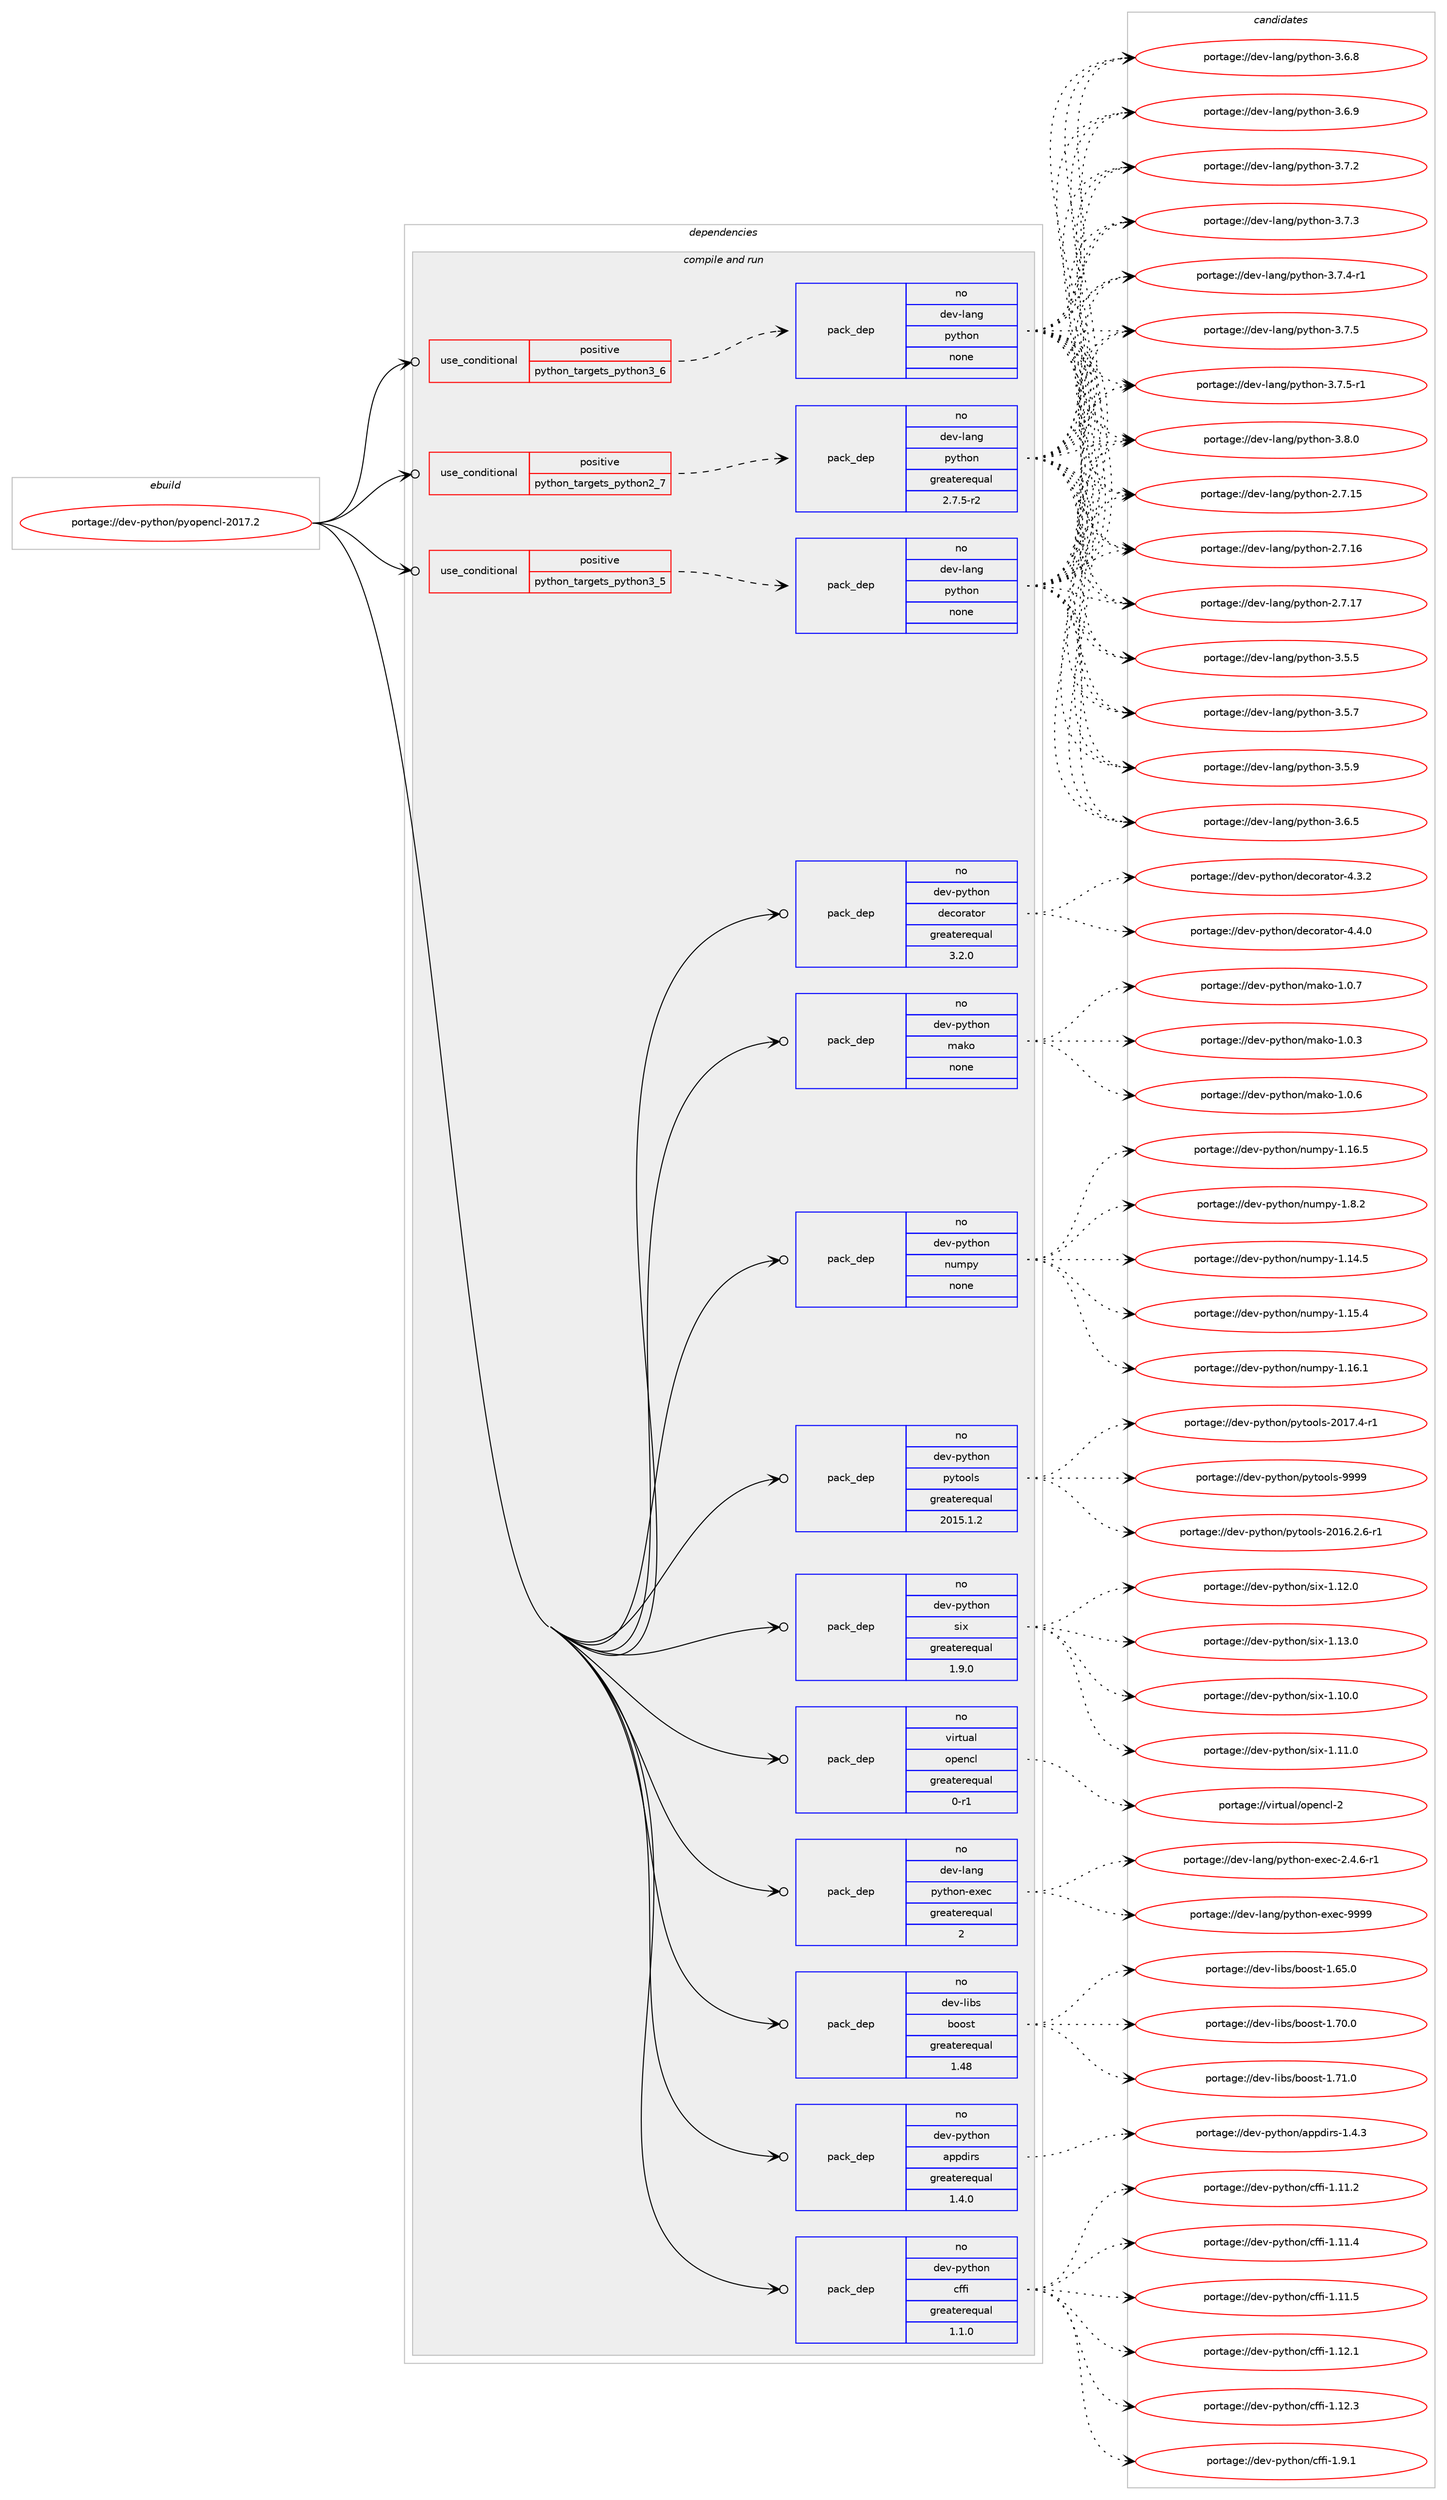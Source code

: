 digraph prolog {

# *************
# Graph options
# *************

newrank=true;
concentrate=true;
compound=true;
graph [rankdir=LR,fontname=Helvetica,fontsize=10,ranksep=1.5];#, ranksep=2.5, nodesep=0.2];
edge  [arrowhead=vee];
node  [fontname=Helvetica,fontsize=10];

# **********
# The ebuild
# **********

subgraph cluster_leftcol {
color=gray;
rank=same;
label=<<i>ebuild</i>>;
id [label="portage://dev-python/pyopencl-2017.2", color=red, width=4, href="../dev-python/pyopencl-2017.2.svg"];
}

# ****************
# The dependencies
# ****************

subgraph cluster_midcol {
color=gray;
label=<<i>dependencies</i>>;
subgraph cluster_compile {
fillcolor="#eeeeee";
style=filled;
label=<<i>compile</i>>;
}
subgraph cluster_compileandrun {
fillcolor="#eeeeee";
style=filled;
label=<<i>compile and run</i>>;
subgraph cond35784 {
dependency162640 [label=<<TABLE BORDER="0" CELLBORDER="1" CELLSPACING="0" CELLPADDING="4"><TR><TD ROWSPAN="3" CELLPADDING="10">use_conditional</TD></TR><TR><TD>positive</TD></TR><TR><TD>python_targets_python2_7</TD></TR></TABLE>>, shape=none, color=red];
subgraph pack123476 {
dependency162641 [label=<<TABLE BORDER="0" CELLBORDER="1" CELLSPACING="0" CELLPADDING="4" WIDTH="220"><TR><TD ROWSPAN="6" CELLPADDING="30">pack_dep</TD></TR><TR><TD WIDTH="110">no</TD></TR><TR><TD>dev-lang</TD></TR><TR><TD>python</TD></TR><TR><TD>greaterequal</TD></TR><TR><TD>2.7.5-r2</TD></TR></TABLE>>, shape=none, color=blue];
}
dependency162640:e -> dependency162641:w [weight=20,style="dashed",arrowhead="vee"];
}
id:e -> dependency162640:w [weight=20,style="solid",arrowhead="odotvee"];
subgraph cond35785 {
dependency162642 [label=<<TABLE BORDER="0" CELLBORDER="1" CELLSPACING="0" CELLPADDING="4"><TR><TD ROWSPAN="3" CELLPADDING="10">use_conditional</TD></TR><TR><TD>positive</TD></TR><TR><TD>python_targets_python3_5</TD></TR></TABLE>>, shape=none, color=red];
subgraph pack123477 {
dependency162643 [label=<<TABLE BORDER="0" CELLBORDER="1" CELLSPACING="0" CELLPADDING="4" WIDTH="220"><TR><TD ROWSPAN="6" CELLPADDING="30">pack_dep</TD></TR><TR><TD WIDTH="110">no</TD></TR><TR><TD>dev-lang</TD></TR><TR><TD>python</TD></TR><TR><TD>none</TD></TR><TR><TD></TD></TR></TABLE>>, shape=none, color=blue];
}
dependency162642:e -> dependency162643:w [weight=20,style="dashed",arrowhead="vee"];
}
id:e -> dependency162642:w [weight=20,style="solid",arrowhead="odotvee"];
subgraph cond35786 {
dependency162644 [label=<<TABLE BORDER="0" CELLBORDER="1" CELLSPACING="0" CELLPADDING="4"><TR><TD ROWSPAN="3" CELLPADDING="10">use_conditional</TD></TR><TR><TD>positive</TD></TR><TR><TD>python_targets_python3_6</TD></TR></TABLE>>, shape=none, color=red];
subgraph pack123478 {
dependency162645 [label=<<TABLE BORDER="0" CELLBORDER="1" CELLSPACING="0" CELLPADDING="4" WIDTH="220"><TR><TD ROWSPAN="6" CELLPADDING="30">pack_dep</TD></TR><TR><TD WIDTH="110">no</TD></TR><TR><TD>dev-lang</TD></TR><TR><TD>python</TD></TR><TR><TD>none</TD></TR><TR><TD></TD></TR></TABLE>>, shape=none, color=blue];
}
dependency162644:e -> dependency162645:w [weight=20,style="dashed",arrowhead="vee"];
}
id:e -> dependency162644:w [weight=20,style="solid",arrowhead="odotvee"];
subgraph pack123479 {
dependency162646 [label=<<TABLE BORDER="0" CELLBORDER="1" CELLSPACING="0" CELLPADDING="4" WIDTH="220"><TR><TD ROWSPAN="6" CELLPADDING="30">pack_dep</TD></TR><TR><TD WIDTH="110">no</TD></TR><TR><TD>dev-lang</TD></TR><TR><TD>python-exec</TD></TR><TR><TD>greaterequal</TD></TR><TR><TD>2</TD></TR></TABLE>>, shape=none, color=blue];
}
id:e -> dependency162646:w [weight=20,style="solid",arrowhead="odotvee"];
subgraph pack123480 {
dependency162647 [label=<<TABLE BORDER="0" CELLBORDER="1" CELLSPACING="0" CELLPADDING="4" WIDTH="220"><TR><TD ROWSPAN="6" CELLPADDING="30">pack_dep</TD></TR><TR><TD WIDTH="110">no</TD></TR><TR><TD>dev-libs</TD></TR><TR><TD>boost</TD></TR><TR><TD>greaterequal</TD></TR><TR><TD>1.48</TD></TR></TABLE>>, shape=none, color=blue];
}
id:e -> dependency162647:w [weight=20,style="solid",arrowhead="odotvee"];
subgraph pack123481 {
dependency162648 [label=<<TABLE BORDER="0" CELLBORDER="1" CELLSPACING="0" CELLPADDING="4" WIDTH="220"><TR><TD ROWSPAN="6" CELLPADDING="30">pack_dep</TD></TR><TR><TD WIDTH="110">no</TD></TR><TR><TD>dev-python</TD></TR><TR><TD>appdirs</TD></TR><TR><TD>greaterequal</TD></TR><TR><TD>1.4.0</TD></TR></TABLE>>, shape=none, color=blue];
}
id:e -> dependency162648:w [weight=20,style="solid",arrowhead="odotvee"];
subgraph pack123482 {
dependency162649 [label=<<TABLE BORDER="0" CELLBORDER="1" CELLSPACING="0" CELLPADDING="4" WIDTH="220"><TR><TD ROWSPAN="6" CELLPADDING="30">pack_dep</TD></TR><TR><TD WIDTH="110">no</TD></TR><TR><TD>dev-python</TD></TR><TR><TD>cffi</TD></TR><TR><TD>greaterequal</TD></TR><TR><TD>1.1.0</TD></TR></TABLE>>, shape=none, color=blue];
}
id:e -> dependency162649:w [weight=20,style="solid",arrowhead="odotvee"];
subgraph pack123483 {
dependency162650 [label=<<TABLE BORDER="0" CELLBORDER="1" CELLSPACING="0" CELLPADDING="4" WIDTH="220"><TR><TD ROWSPAN="6" CELLPADDING="30">pack_dep</TD></TR><TR><TD WIDTH="110">no</TD></TR><TR><TD>dev-python</TD></TR><TR><TD>decorator</TD></TR><TR><TD>greaterequal</TD></TR><TR><TD>3.2.0</TD></TR></TABLE>>, shape=none, color=blue];
}
id:e -> dependency162650:w [weight=20,style="solid",arrowhead="odotvee"];
subgraph pack123484 {
dependency162651 [label=<<TABLE BORDER="0" CELLBORDER="1" CELLSPACING="0" CELLPADDING="4" WIDTH="220"><TR><TD ROWSPAN="6" CELLPADDING="30">pack_dep</TD></TR><TR><TD WIDTH="110">no</TD></TR><TR><TD>dev-python</TD></TR><TR><TD>mako</TD></TR><TR><TD>none</TD></TR><TR><TD></TD></TR></TABLE>>, shape=none, color=blue];
}
id:e -> dependency162651:w [weight=20,style="solid",arrowhead="odotvee"];
subgraph pack123485 {
dependency162652 [label=<<TABLE BORDER="0" CELLBORDER="1" CELLSPACING="0" CELLPADDING="4" WIDTH="220"><TR><TD ROWSPAN="6" CELLPADDING="30">pack_dep</TD></TR><TR><TD WIDTH="110">no</TD></TR><TR><TD>dev-python</TD></TR><TR><TD>numpy</TD></TR><TR><TD>none</TD></TR><TR><TD></TD></TR></TABLE>>, shape=none, color=blue];
}
id:e -> dependency162652:w [weight=20,style="solid",arrowhead="odotvee"];
subgraph pack123486 {
dependency162653 [label=<<TABLE BORDER="0" CELLBORDER="1" CELLSPACING="0" CELLPADDING="4" WIDTH="220"><TR><TD ROWSPAN="6" CELLPADDING="30">pack_dep</TD></TR><TR><TD WIDTH="110">no</TD></TR><TR><TD>dev-python</TD></TR><TR><TD>pytools</TD></TR><TR><TD>greaterequal</TD></TR><TR><TD>2015.1.2</TD></TR></TABLE>>, shape=none, color=blue];
}
id:e -> dependency162653:w [weight=20,style="solid",arrowhead="odotvee"];
subgraph pack123487 {
dependency162654 [label=<<TABLE BORDER="0" CELLBORDER="1" CELLSPACING="0" CELLPADDING="4" WIDTH="220"><TR><TD ROWSPAN="6" CELLPADDING="30">pack_dep</TD></TR><TR><TD WIDTH="110">no</TD></TR><TR><TD>dev-python</TD></TR><TR><TD>six</TD></TR><TR><TD>greaterequal</TD></TR><TR><TD>1.9.0</TD></TR></TABLE>>, shape=none, color=blue];
}
id:e -> dependency162654:w [weight=20,style="solid",arrowhead="odotvee"];
subgraph pack123488 {
dependency162655 [label=<<TABLE BORDER="0" CELLBORDER="1" CELLSPACING="0" CELLPADDING="4" WIDTH="220"><TR><TD ROWSPAN="6" CELLPADDING="30">pack_dep</TD></TR><TR><TD WIDTH="110">no</TD></TR><TR><TD>virtual</TD></TR><TR><TD>opencl</TD></TR><TR><TD>greaterequal</TD></TR><TR><TD>0-r1</TD></TR></TABLE>>, shape=none, color=blue];
}
id:e -> dependency162655:w [weight=20,style="solid",arrowhead="odotvee"];
}
subgraph cluster_run {
fillcolor="#eeeeee";
style=filled;
label=<<i>run</i>>;
}
}

# **************
# The candidates
# **************

subgraph cluster_choices {
rank=same;
color=gray;
label=<<i>candidates</i>>;

subgraph choice123476 {
color=black;
nodesep=1;
choiceportage10010111845108971101034711212111610411111045504655464953 [label="portage://dev-lang/python-2.7.15", color=red, width=4,href="../dev-lang/python-2.7.15.svg"];
choiceportage10010111845108971101034711212111610411111045504655464954 [label="portage://dev-lang/python-2.7.16", color=red, width=4,href="../dev-lang/python-2.7.16.svg"];
choiceportage10010111845108971101034711212111610411111045504655464955 [label="portage://dev-lang/python-2.7.17", color=red, width=4,href="../dev-lang/python-2.7.17.svg"];
choiceportage100101118451089711010347112121116104111110455146534653 [label="portage://dev-lang/python-3.5.5", color=red, width=4,href="../dev-lang/python-3.5.5.svg"];
choiceportage100101118451089711010347112121116104111110455146534655 [label="portage://dev-lang/python-3.5.7", color=red, width=4,href="../dev-lang/python-3.5.7.svg"];
choiceportage100101118451089711010347112121116104111110455146534657 [label="portage://dev-lang/python-3.5.9", color=red, width=4,href="../dev-lang/python-3.5.9.svg"];
choiceportage100101118451089711010347112121116104111110455146544653 [label="portage://dev-lang/python-3.6.5", color=red, width=4,href="../dev-lang/python-3.6.5.svg"];
choiceportage100101118451089711010347112121116104111110455146544656 [label="portage://dev-lang/python-3.6.8", color=red, width=4,href="../dev-lang/python-3.6.8.svg"];
choiceportage100101118451089711010347112121116104111110455146544657 [label="portage://dev-lang/python-3.6.9", color=red, width=4,href="../dev-lang/python-3.6.9.svg"];
choiceportage100101118451089711010347112121116104111110455146554650 [label="portage://dev-lang/python-3.7.2", color=red, width=4,href="../dev-lang/python-3.7.2.svg"];
choiceportage100101118451089711010347112121116104111110455146554651 [label="portage://dev-lang/python-3.7.3", color=red, width=4,href="../dev-lang/python-3.7.3.svg"];
choiceportage1001011184510897110103471121211161041111104551465546524511449 [label="portage://dev-lang/python-3.7.4-r1", color=red, width=4,href="../dev-lang/python-3.7.4-r1.svg"];
choiceportage100101118451089711010347112121116104111110455146554653 [label="portage://dev-lang/python-3.7.5", color=red, width=4,href="../dev-lang/python-3.7.5.svg"];
choiceportage1001011184510897110103471121211161041111104551465546534511449 [label="portage://dev-lang/python-3.7.5-r1", color=red, width=4,href="../dev-lang/python-3.7.5-r1.svg"];
choiceportage100101118451089711010347112121116104111110455146564648 [label="portage://dev-lang/python-3.8.0", color=red, width=4,href="../dev-lang/python-3.8.0.svg"];
dependency162641:e -> choiceportage10010111845108971101034711212111610411111045504655464953:w [style=dotted,weight="100"];
dependency162641:e -> choiceportage10010111845108971101034711212111610411111045504655464954:w [style=dotted,weight="100"];
dependency162641:e -> choiceportage10010111845108971101034711212111610411111045504655464955:w [style=dotted,weight="100"];
dependency162641:e -> choiceportage100101118451089711010347112121116104111110455146534653:w [style=dotted,weight="100"];
dependency162641:e -> choiceportage100101118451089711010347112121116104111110455146534655:w [style=dotted,weight="100"];
dependency162641:e -> choiceportage100101118451089711010347112121116104111110455146534657:w [style=dotted,weight="100"];
dependency162641:e -> choiceportage100101118451089711010347112121116104111110455146544653:w [style=dotted,weight="100"];
dependency162641:e -> choiceportage100101118451089711010347112121116104111110455146544656:w [style=dotted,weight="100"];
dependency162641:e -> choiceportage100101118451089711010347112121116104111110455146544657:w [style=dotted,weight="100"];
dependency162641:e -> choiceportage100101118451089711010347112121116104111110455146554650:w [style=dotted,weight="100"];
dependency162641:e -> choiceportage100101118451089711010347112121116104111110455146554651:w [style=dotted,weight="100"];
dependency162641:e -> choiceportage1001011184510897110103471121211161041111104551465546524511449:w [style=dotted,weight="100"];
dependency162641:e -> choiceportage100101118451089711010347112121116104111110455146554653:w [style=dotted,weight="100"];
dependency162641:e -> choiceportage1001011184510897110103471121211161041111104551465546534511449:w [style=dotted,weight="100"];
dependency162641:e -> choiceportage100101118451089711010347112121116104111110455146564648:w [style=dotted,weight="100"];
}
subgraph choice123477 {
color=black;
nodesep=1;
choiceportage10010111845108971101034711212111610411111045504655464953 [label="portage://dev-lang/python-2.7.15", color=red, width=4,href="../dev-lang/python-2.7.15.svg"];
choiceportage10010111845108971101034711212111610411111045504655464954 [label="portage://dev-lang/python-2.7.16", color=red, width=4,href="../dev-lang/python-2.7.16.svg"];
choiceportage10010111845108971101034711212111610411111045504655464955 [label="portage://dev-lang/python-2.7.17", color=red, width=4,href="../dev-lang/python-2.7.17.svg"];
choiceportage100101118451089711010347112121116104111110455146534653 [label="portage://dev-lang/python-3.5.5", color=red, width=4,href="../dev-lang/python-3.5.5.svg"];
choiceportage100101118451089711010347112121116104111110455146534655 [label="portage://dev-lang/python-3.5.7", color=red, width=4,href="../dev-lang/python-3.5.7.svg"];
choiceportage100101118451089711010347112121116104111110455146534657 [label="portage://dev-lang/python-3.5.9", color=red, width=4,href="../dev-lang/python-3.5.9.svg"];
choiceportage100101118451089711010347112121116104111110455146544653 [label="portage://dev-lang/python-3.6.5", color=red, width=4,href="../dev-lang/python-3.6.5.svg"];
choiceportage100101118451089711010347112121116104111110455146544656 [label="portage://dev-lang/python-3.6.8", color=red, width=4,href="../dev-lang/python-3.6.8.svg"];
choiceportage100101118451089711010347112121116104111110455146544657 [label="portage://dev-lang/python-3.6.9", color=red, width=4,href="../dev-lang/python-3.6.9.svg"];
choiceportage100101118451089711010347112121116104111110455146554650 [label="portage://dev-lang/python-3.7.2", color=red, width=4,href="../dev-lang/python-3.7.2.svg"];
choiceportage100101118451089711010347112121116104111110455146554651 [label="portage://dev-lang/python-3.7.3", color=red, width=4,href="../dev-lang/python-3.7.3.svg"];
choiceportage1001011184510897110103471121211161041111104551465546524511449 [label="portage://dev-lang/python-3.7.4-r1", color=red, width=4,href="../dev-lang/python-3.7.4-r1.svg"];
choiceportage100101118451089711010347112121116104111110455146554653 [label="portage://dev-lang/python-3.7.5", color=red, width=4,href="../dev-lang/python-3.7.5.svg"];
choiceportage1001011184510897110103471121211161041111104551465546534511449 [label="portage://dev-lang/python-3.7.5-r1", color=red, width=4,href="../dev-lang/python-3.7.5-r1.svg"];
choiceportage100101118451089711010347112121116104111110455146564648 [label="portage://dev-lang/python-3.8.0", color=red, width=4,href="../dev-lang/python-3.8.0.svg"];
dependency162643:e -> choiceportage10010111845108971101034711212111610411111045504655464953:w [style=dotted,weight="100"];
dependency162643:e -> choiceportage10010111845108971101034711212111610411111045504655464954:w [style=dotted,weight="100"];
dependency162643:e -> choiceportage10010111845108971101034711212111610411111045504655464955:w [style=dotted,weight="100"];
dependency162643:e -> choiceportage100101118451089711010347112121116104111110455146534653:w [style=dotted,weight="100"];
dependency162643:e -> choiceportage100101118451089711010347112121116104111110455146534655:w [style=dotted,weight="100"];
dependency162643:e -> choiceportage100101118451089711010347112121116104111110455146534657:w [style=dotted,weight="100"];
dependency162643:e -> choiceportage100101118451089711010347112121116104111110455146544653:w [style=dotted,weight="100"];
dependency162643:e -> choiceportage100101118451089711010347112121116104111110455146544656:w [style=dotted,weight="100"];
dependency162643:e -> choiceportage100101118451089711010347112121116104111110455146544657:w [style=dotted,weight="100"];
dependency162643:e -> choiceportage100101118451089711010347112121116104111110455146554650:w [style=dotted,weight="100"];
dependency162643:e -> choiceportage100101118451089711010347112121116104111110455146554651:w [style=dotted,weight="100"];
dependency162643:e -> choiceportage1001011184510897110103471121211161041111104551465546524511449:w [style=dotted,weight="100"];
dependency162643:e -> choiceportage100101118451089711010347112121116104111110455146554653:w [style=dotted,weight="100"];
dependency162643:e -> choiceportage1001011184510897110103471121211161041111104551465546534511449:w [style=dotted,weight="100"];
dependency162643:e -> choiceportage100101118451089711010347112121116104111110455146564648:w [style=dotted,weight="100"];
}
subgraph choice123478 {
color=black;
nodesep=1;
choiceportage10010111845108971101034711212111610411111045504655464953 [label="portage://dev-lang/python-2.7.15", color=red, width=4,href="../dev-lang/python-2.7.15.svg"];
choiceportage10010111845108971101034711212111610411111045504655464954 [label="portage://dev-lang/python-2.7.16", color=red, width=4,href="../dev-lang/python-2.7.16.svg"];
choiceportage10010111845108971101034711212111610411111045504655464955 [label="portage://dev-lang/python-2.7.17", color=red, width=4,href="../dev-lang/python-2.7.17.svg"];
choiceportage100101118451089711010347112121116104111110455146534653 [label="portage://dev-lang/python-3.5.5", color=red, width=4,href="../dev-lang/python-3.5.5.svg"];
choiceportage100101118451089711010347112121116104111110455146534655 [label="portage://dev-lang/python-3.5.7", color=red, width=4,href="../dev-lang/python-3.5.7.svg"];
choiceportage100101118451089711010347112121116104111110455146534657 [label="portage://dev-lang/python-3.5.9", color=red, width=4,href="../dev-lang/python-3.5.9.svg"];
choiceportage100101118451089711010347112121116104111110455146544653 [label="portage://dev-lang/python-3.6.5", color=red, width=4,href="../dev-lang/python-3.6.5.svg"];
choiceportage100101118451089711010347112121116104111110455146544656 [label="portage://dev-lang/python-3.6.8", color=red, width=4,href="../dev-lang/python-3.6.8.svg"];
choiceportage100101118451089711010347112121116104111110455146544657 [label="portage://dev-lang/python-3.6.9", color=red, width=4,href="../dev-lang/python-3.6.9.svg"];
choiceportage100101118451089711010347112121116104111110455146554650 [label="portage://dev-lang/python-3.7.2", color=red, width=4,href="../dev-lang/python-3.7.2.svg"];
choiceportage100101118451089711010347112121116104111110455146554651 [label="portage://dev-lang/python-3.7.3", color=red, width=4,href="../dev-lang/python-3.7.3.svg"];
choiceportage1001011184510897110103471121211161041111104551465546524511449 [label="portage://dev-lang/python-3.7.4-r1", color=red, width=4,href="../dev-lang/python-3.7.4-r1.svg"];
choiceportage100101118451089711010347112121116104111110455146554653 [label="portage://dev-lang/python-3.7.5", color=red, width=4,href="../dev-lang/python-3.7.5.svg"];
choiceportage1001011184510897110103471121211161041111104551465546534511449 [label="portage://dev-lang/python-3.7.5-r1", color=red, width=4,href="../dev-lang/python-3.7.5-r1.svg"];
choiceportage100101118451089711010347112121116104111110455146564648 [label="portage://dev-lang/python-3.8.0", color=red, width=4,href="../dev-lang/python-3.8.0.svg"];
dependency162645:e -> choiceportage10010111845108971101034711212111610411111045504655464953:w [style=dotted,weight="100"];
dependency162645:e -> choiceportage10010111845108971101034711212111610411111045504655464954:w [style=dotted,weight="100"];
dependency162645:e -> choiceportage10010111845108971101034711212111610411111045504655464955:w [style=dotted,weight="100"];
dependency162645:e -> choiceportage100101118451089711010347112121116104111110455146534653:w [style=dotted,weight="100"];
dependency162645:e -> choiceportage100101118451089711010347112121116104111110455146534655:w [style=dotted,weight="100"];
dependency162645:e -> choiceportage100101118451089711010347112121116104111110455146534657:w [style=dotted,weight="100"];
dependency162645:e -> choiceportage100101118451089711010347112121116104111110455146544653:w [style=dotted,weight="100"];
dependency162645:e -> choiceportage100101118451089711010347112121116104111110455146544656:w [style=dotted,weight="100"];
dependency162645:e -> choiceportage100101118451089711010347112121116104111110455146544657:w [style=dotted,weight="100"];
dependency162645:e -> choiceportage100101118451089711010347112121116104111110455146554650:w [style=dotted,weight="100"];
dependency162645:e -> choiceportage100101118451089711010347112121116104111110455146554651:w [style=dotted,weight="100"];
dependency162645:e -> choiceportage1001011184510897110103471121211161041111104551465546524511449:w [style=dotted,weight="100"];
dependency162645:e -> choiceportage100101118451089711010347112121116104111110455146554653:w [style=dotted,weight="100"];
dependency162645:e -> choiceportage1001011184510897110103471121211161041111104551465546534511449:w [style=dotted,weight="100"];
dependency162645:e -> choiceportage100101118451089711010347112121116104111110455146564648:w [style=dotted,weight="100"];
}
subgraph choice123479 {
color=black;
nodesep=1;
choiceportage10010111845108971101034711212111610411111045101120101994550465246544511449 [label="portage://dev-lang/python-exec-2.4.6-r1", color=red, width=4,href="../dev-lang/python-exec-2.4.6-r1.svg"];
choiceportage10010111845108971101034711212111610411111045101120101994557575757 [label="portage://dev-lang/python-exec-9999", color=red, width=4,href="../dev-lang/python-exec-9999.svg"];
dependency162646:e -> choiceportage10010111845108971101034711212111610411111045101120101994550465246544511449:w [style=dotted,weight="100"];
dependency162646:e -> choiceportage10010111845108971101034711212111610411111045101120101994557575757:w [style=dotted,weight="100"];
}
subgraph choice123480 {
color=black;
nodesep=1;
choiceportage1001011184510810598115479811111111511645494654534648 [label="portage://dev-libs/boost-1.65.0", color=red, width=4,href="../dev-libs/boost-1.65.0.svg"];
choiceportage1001011184510810598115479811111111511645494655484648 [label="portage://dev-libs/boost-1.70.0", color=red, width=4,href="../dev-libs/boost-1.70.0.svg"];
choiceportage1001011184510810598115479811111111511645494655494648 [label="portage://dev-libs/boost-1.71.0", color=red, width=4,href="../dev-libs/boost-1.71.0.svg"];
dependency162647:e -> choiceportage1001011184510810598115479811111111511645494654534648:w [style=dotted,weight="100"];
dependency162647:e -> choiceportage1001011184510810598115479811111111511645494655484648:w [style=dotted,weight="100"];
dependency162647:e -> choiceportage1001011184510810598115479811111111511645494655494648:w [style=dotted,weight="100"];
}
subgraph choice123481 {
color=black;
nodesep=1;
choiceportage100101118451121211161041111104797112112100105114115454946524651 [label="portage://dev-python/appdirs-1.4.3", color=red, width=4,href="../dev-python/appdirs-1.4.3.svg"];
dependency162648:e -> choiceportage100101118451121211161041111104797112112100105114115454946524651:w [style=dotted,weight="100"];
}
subgraph choice123482 {
color=black;
nodesep=1;
choiceportage10010111845112121116104111110479910210210545494649494650 [label="portage://dev-python/cffi-1.11.2", color=red, width=4,href="../dev-python/cffi-1.11.2.svg"];
choiceportage10010111845112121116104111110479910210210545494649494652 [label="portage://dev-python/cffi-1.11.4", color=red, width=4,href="../dev-python/cffi-1.11.4.svg"];
choiceportage10010111845112121116104111110479910210210545494649494653 [label="portage://dev-python/cffi-1.11.5", color=red, width=4,href="../dev-python/cffi-1.11.5.svg"];
choiceportage10010111845112121116104111110479910210210545494649504649 [label="portage://dev-python/cffi-1.12.1", color=red, width=4,href="../dev-python/cffi-1.12.1.svg"];
choiceportage10010111845112121116104111110479910210210545494649504651 [label="portage://dev-python/cffi-1.12.3", color=red, width=4,href="../dev-python/cffi-1.12.3.svg"];
choiceportage100101118451121211161041111104799102102105454946574649 [label="portage://dev-python/cffi-1.9.1", color=red, width=4,href="../dev-python/cffi-1.9.1.svg"];
dependency162649:e -> choiceportage10010111845112121116104111110479910210210545494649494650:w [style=dotted,weight="100"];
dependency162649:e -> choiceportage10010111845112121116104111110479910210210545494649494652:w [style=dotted,weight="100"];
dependency162649:e -> choiceportage10010111845112121116104111110479910210210545494649494653:w [style=dotted,weight="100"];
dependency162649:e -> choiceportage10010111845112121116104111110479910210210545494649504649:w [style=dotted,weight="100"];
dependency162649:e -> choiceportage10010111845112121116104111110479910210210545494649504651:w [style=dotted,weight="100"];
dependency162649:e -> choiceportage100101118451121211161041111104799102102105454946574649:w [style=dotted,weight="100"];
}
subgraph choice123483 {
color=black;
nodesep=1;
choiceportage10010111845112121116104111110471001019911111497116111114455246514650 [label="portage://dev-python/decorator-4.3.2", color=red, width=4,href="../dev-python/decorator-4.3.2.svg"];
choiceportage10010111845112121116104111110471001019911111497116111114455246524648 [label="portage://dev-python/decorator-4.4.0", color=red, width=4,href="../dev-python/decorator-4.4.0.svg"];
dependency162650:e -> choiceportage10010111845112121116104111110471001019911111497116111114455246514650:w [style=dotted,weight="100"];
dependency162650:e -> choiceportage10010111845112121116104111110471001019911111497116111114455246524648:w [style=dotted,weight="100"];
}
subgraph choice123484 {
color=black;
nodesep=1;
choiceportage100101118451121211161041111104710997107111454946484651 [label="portage://dev-python/mako-1.0.3", color=red, width=4,href="../dev-python/mako-1.0.3.svg"];
choiceportage100101118451121211161041111104710997107111454946484654 [label="portage://dev-python/mako-1.0.6", color=red, width=4,href="../dev-python/mako-1.0.6.svg"];
choiceportage100101118451121211161041111104710997107111454946484655 [label="portage://dev-python/mako-1.0.7", color=red, width=4,href="../dev-python/mako-1.0.7.svg"];
dependency162651:e -> choiceportage100101118451121211161041111104710997107111454946484651:w [style=dotted,weight="100"];
dependency162651:e -> choiceportage100101118451121211161041111104710997107111454946484654:w [style=dotted,weight="100"];
dependency162651:e -> choiceportage100101118451121211161041111104710997107111454946484655:w [style=dotted,weight="100"];
}
subgraph choice123485 {
color=black;
nodesep=1;
choiceportage100101118451121211161041111104711011710911212145494649524653 [label="portage://dev-python/numpy-1.14.5", color=red, width=4,href="../dev-python/numpy-1.14.5.svg"];
choiceportage100101118451121211161041111104711011710911212145494649534652 [label="portage://dev-python/numpy-1.15.4", color=red, width=4,href="../dev-python/numpy-1.15.4.svg"];
choiceportage100101118451121211161041111104711011710911212145494649544649 [label="portage://dev-python/numpy-1.16.1", color=red, width=4,href="../dev-python/numpy-1.16.1.svg"];
choiceportage100101118451121211161041111104711011710911212145494649544653 [label="portage://dev-python/numpy-1.16.5", color=red, width=4,href="../dev-python/numpy-1.16.5.svg"];
choiceportage1001011184511212111610411111047110117109112121454946564650 [label="portage://dev-python/numpy-1.8.2", color=red, width=4,href="../dev-python/numpy-1.8.2.svg"];
dependency162652:e -> choiceportage100101118451121211161041111104711011710911212145494649524653:w [style=dotted,weight="100"];
dependency162652:e -> choiceportage100101118451121211161041111104711011710911212145494649534652:w [style=dotted,weight="100"];
dependency162652:e -> choiceportage100101118451121211161041111104711011710911212145494649544649:w [style=dotted,weight="100"];
dependency162652:e -> choiceportage100101118451121211161041111104711011710911212145494649544653:w [style=dotted,weight="100"];
dependency162652:e -> choiceportage1001011184511212111610411111047110117109112121454946564650:w [style=dotted,weight="100"];
}
subgraph choice123486 {
color=black;
nodesep=1;
choiceportage10010111845112121116104111110471121211161111111081154550484954465046544511449 [label="portage://dev-python/pytools-2016.2.6-r1", color=red, width=4,href="../dev-python/pytools-2016.2.6-r1.svg"];
choiceportage1001011184511212111610411111047112121116111111108115455048495546524511449 [label="portage://dev-python/pytools-2017.4-r1", color=red, width=4,href="../dev-python/pytools-2017.4-r1.svg"];
choiceportage10010111845112121116104111110471121211161111111081154557575757 [label="portage://dev-python/pytools-9999", color=red, width=4,href="../dev-python/pytools-9999.svg"];
dependency162653:e -> choiceportage10010111845112121116104111110471121211161111111081154550484954465046544511449:w [style=dotted,weight="100"];
dependency162653:e -> choiceportage1001011184511212111610411111047112121116111111108115455048495546524511449:w [style=dotted,weight="100"];
dependency162653:e -> choiceportage10010111845112121116104111110471121211161111111081154557575757:w [style=dotted,weight="100"];
}
subgraph choice123487 {
color=black;
nodesep=1;
choiceportage100101118451121211161041111104711510512045494649484648 [label="portage://dev-python/six-1.10.0", color=red, width=4,href="../dev-python/six-1.10.0.svg"];
choiceportage100101118451121211161041111104711510512045494649494648 [label="portage://dev-python/six-1.11.0", color=red, width=4,href="../dev-python/six-1.11.0.svg"];
choiceportage100101118451121211161041111104711510512045494649504648 [label="portage://dev-python/six-1.12.0", color=red, width=4,href="../dev-python/six-1.12.0.svg"];
choiceportage100101118451121211161041111104711510512045494649514648 [label="portage://dev-python/six-1.13.0", color=red, width=4,href="../dev-python/six-1.13.0.svg"];
dependency162654:e -> choiceportage100101118451121211161041111104711510512045494649484648:w [style=dotted,weight="100"];
dependency162654:e -> choiceportage100101118451121211161041111104711510512045494649494648:w [style=dotted,weight="100"];
dependency162654:e -> choiceportage100101118451121211161041111104711510512045494649504648:w [style=dotted,weight="100"];
dependency162654:e -> choiceportage100101118451121211161041111104711510512045494649514648:w [style=dotted,weight="100"];
}
subgraph choice123488 {
color=black;
nodesep=1;
choiceportage1181051141161179710847111112101110991084550 [label="portage://virtual/opencl-2", color=red, width=4,href="../virtual/opencl-2.svg"];
dependency162655:e -> choiceportage1181051141161179710847111112101110991084550:w [style=dotted,weight="100"];
}
}

}
